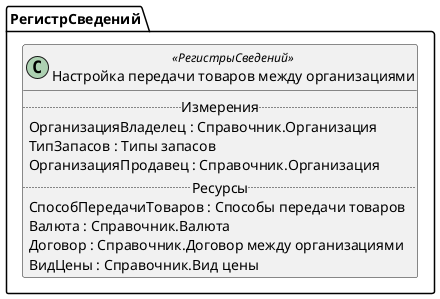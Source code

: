 ﻿@startuml НастройкаПередачиТоваровМеждуОрганизациями
'!include templates.wsd
'..\include templates.wsd
class РегистрСведений.НастройкаПередачиТоваровМеждуОрганизациями as "Настройка передачи товаров между организациями" <<РегистрыСведений>>
{
..Измерения..
ОрганизацияВладелец : Справочник.Организация
ТипЗапасов : Типы запасов
ОрганизацияПродавец : Справочник.Организация
..Ресурсы..
СпособПередачиТоваров : Способы передачи товаров
Валюта : Справочник.Валюта
Договор : Справочник.Договор между организациями
ВидЦены : Справочник.Вид цены
}
@enduml
